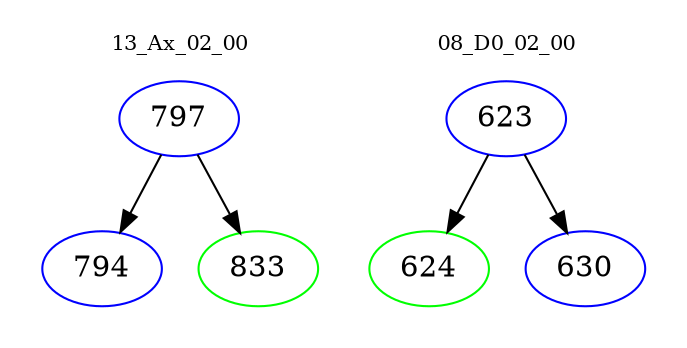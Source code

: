 digraph{
subgraph cluster_0 {
color = white
label = "13_Ax_02_00";
fontsize=10;
T0_797 [label="797", color="blue"]
T0_797 -> T0_794 [color="black"]
T0_794 [label="794", color="blue"]
T0_797 -> T0_833 [color="black"]
T0_833 [label="833", color="green"]
}
subgraph cluster_1 {
color = white
label = "08_D0_02_00";
fontsize=10;
T1_623 [label="623", color="blue"]
T1_623 -> T1_624 [color="black"]
T1_624 [label="624", color="green"]
T1_623 -> T1_630 [color="black"]
T1_630 [label="630", color="blue"]
}
}
